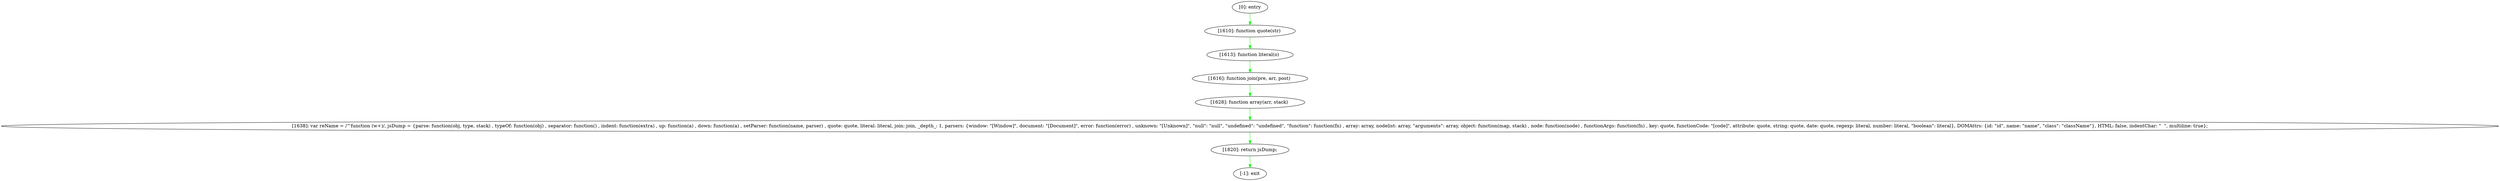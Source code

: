 digraph {
"0" [label="[1610]: function quote(str) \n"] 
"1" [label="[-1]: exit"] 
"2" [label="[1638]: var reName = /^function (\w+)/, jsDump = {parse: function(obj, type, stack) , typeOf: function(obj) , separator: function() , indent: function(extra) , up: function(a) , down: function(a) , setParser: function(name, parser) , quote: quote, literal: literal, join: join, _depth_: 1, parsers: {window: \"[Window]\", document: \"[Document]\", error: function(error) , unknown: \"[Unknown]\", \"null\": \"null\", \"undefined\": \"undefined\", \"function\": function(fn) , array: array, nodelist: array, \"arguments\": array, object: function(map, stack) , node: function(node) , functionArgs: function(fn) , key: quote, functionCode: \"[code]\", attribute: quote, string: quote, date: quote, regexp: literal, number: literal, \"boolean\": literal}, DOMAttrs: {id: \"id\", name: \"name\", \"class\": \"className\"}, HTML: false, indentChar: \"  \", multiline: true};\n"] 
"3" [label="[1616]: function join(pre, arr, post) \n"] 
"4" [label="[0]: entry"] 
"5" [label="[1628]: function array(arr, stack) \n"] 
"6" [label="[1820]: return jsDump;\n"] 
"7" [label="[1613]: function literal(o) \n"] 
"0" -> "7" [label="" color="green"] 
"2" -> "6" [label="" color="green"] 
"3" -> "5" [label="" color="green"] 
"4" -> "0" [label="" color="green"] 
"5" -> "2" [label="" color="green"] 
"6" -> "1" [label="" color="green"] 
"7" -> "3" [label="" color="green"] 
}
